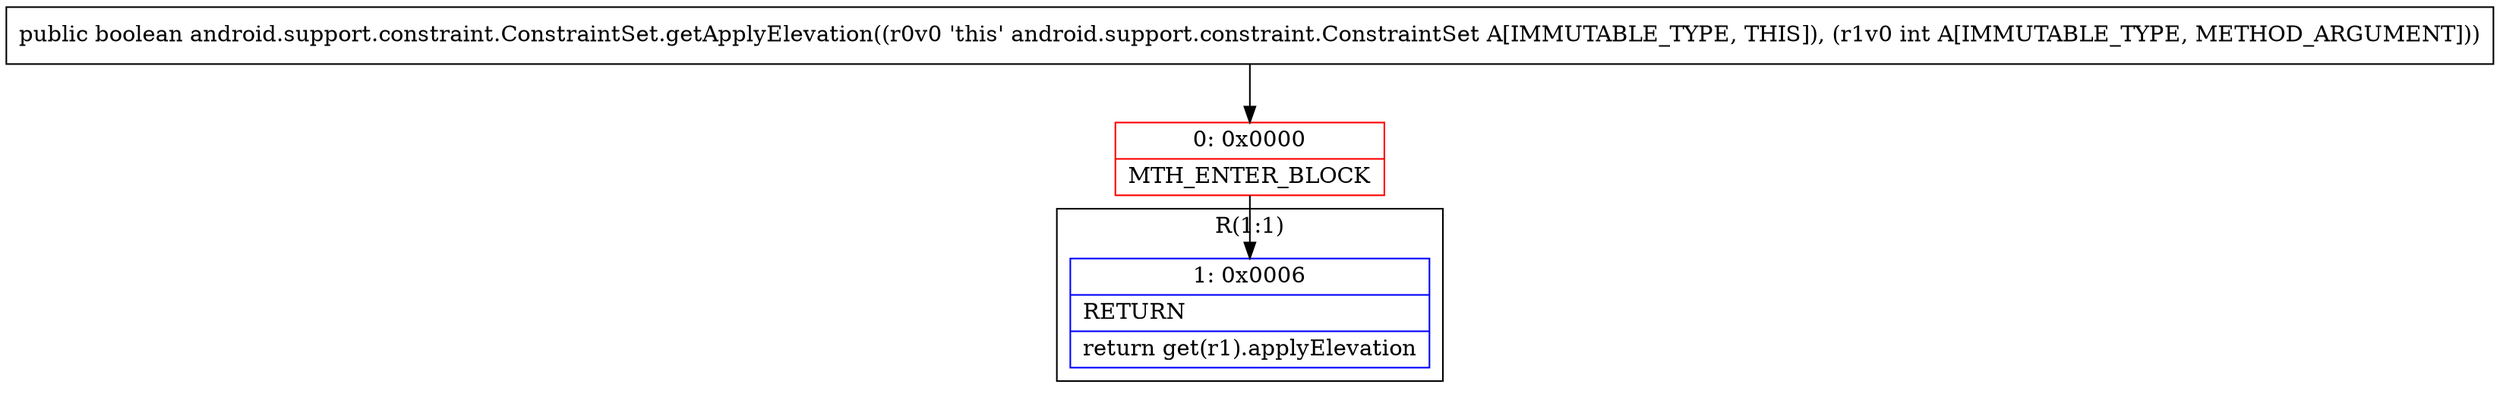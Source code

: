 digraph "CFG forandroid.support.constraint.ConstraintSet.getApplyElevation(I)Z" {
subgraph cluster_Region_989733559 {
label = "R(1:1)";
node [shape=record,color=blue];
Node_1 [shape=record,label="{1\:\ 0x0006|RETURN\l|return get(r1).applyElevation\l}"];
}
Node_0 [shape=record,color=red,label="{0\:\ 0x0000|MTH_ENTER_BLOCK\l}"];
MethodNode[shape=record,label="{public boolean android.support.constraint.ConstraintSet.getApplyElevation((r0v0 'this' android.support.constraint.ConstraintSet A[IMMUTABLE_TYPE, THIS]), (r1v0 int A[IMMUTABLE_TYPE, METHOD_ARGUMENT])) }"];
MethodNode -> Node_0;
Node_0 -> Node_1;
}

